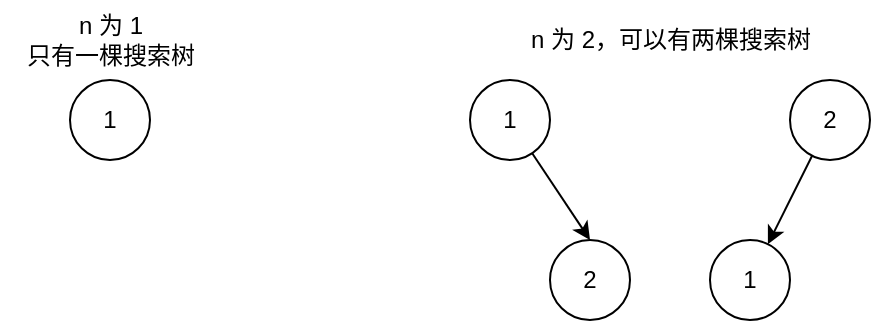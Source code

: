 <mxfile version="24.7.17">
  <diagram name="第 1 页" id="yxMCh0i04CHz17rFUPLQ">
    <mxGraphModel dx="954" dy="727" grid="1" gridSize="10" guides="1" tooltips="1" connect="1" arrows="1" fold="1" page="1" pageScale="1" pageWidth="827" pageHeight="1169" math="0" shadow="0">
      <root>
        <mxCell id="0" />
        <mxCell id="1" parent="0" />
        <mxCell id="feqDPU6I-O4rhHQ7q0ra-1" value="1" style="ellipse;whiteSpace=wrap;html=1;aspect=fixed;" vertex="1" parent="1">
          <mxGeometry x="240" y="200" width="40" height="40" as="geometry" />
        </mxCell>
        <mxCell id="feqDPU6I-O4rhHQ7q0ra-2" value="n 为 1&lt;div&gt;只有一棵搜索树&lt;/div&gt;" style="text;html=1;align=center;verticalAlign=middle;resizable=0;points=[];autosize=1;strokeColor=none;fillColor=none;" vertex="1" parent="1">
          <mxGeometry x="205" y="160" width="110" height="40" as="geometry" />
        </mxCell>
        <mxCell id="feqDPU6I-O4rhHQ7q0ra-9" style="rounded=0;orthogonalLoop=1;jettySize=auto;html=1;entryX=0.5;entryY=0;entryDx=0;entryDy=0;" edge="1" parent="1" source="feqDPU6I-O4rhHQ7q0ra-3" target="feqDPU6I-O4rhHQ7q0ra-4">
          <mxGeometry relative="1" as="geometry" />
        </mxCell>
        <mxCell id="feqDPU6I-O4rhHQ7q0ra-3" value="1" style="ellipse;whiteSpace=wrap;html=1;aspect=fixed;" vertex="1" parent="1">
          <mxGeometry x="440" y="200" width="40" height="40" as="geometry" />
        </mxCell>
        <mxCell id="feqDPU6I-O4rhHQ7q0ra-4" value="2" style="ellipse;whiteSpace=wrap;html=1;aspect=fixed;" vertex="1" parent="1">
          <mxGeometry x="480" y="280" width="40" height="40" as="geometry" />
        </mxCell>
        <mxCell id="feqDPU6I-O4rhHQ7q0ra-5" value="1" style="ellipse;whiteSpace=wrap;html=1;aspect=fixed;" vertex="1" parent="1">
          <mxGeometry x="560" y="280" width="40" height="40" as="geometry" />
        </mxCell>
        <mxCell id="feqDPU6I-O4rhHQ7q0ra-8" style="rounded=0;orthogonalLoop=1;jettySize=auto;html=1;" edge="1" parent="1" source="feqDPU6I-O4rhHQ7q0ra-6" target="feqDPU6I-O4rhHQ7q0ra-5">
          <mxGeometry relative="1" as="geometry" />
        </mxCell>
        <mxCell id="feqDPU6I-O4rhHQ7q0ra-6" value="2" style="ellipse;whiteSpace=wrap;html=1;aspect=fixed;" vertex="1" parent="1">
          <mxGeometry x="600" y="200" width="40" height="40" as="geometry" />
        </mxCell>
        <mxCell id="feqDPU6I-O4rhHQ7q0ra-10" value="n 为 2，可以有两棵搜索树" style="text;html=1;align=center;verticalAlign=middle;resizable=0;points=[];autosize=1;strokeColor=none;fillColor=none;" vertex="1" parent="1">
          <mxGeometry x="460" y="165" width="160" height="30" as="geometry" />
        </mxCell>
      </root>
    </mxGraphModel>
  </diagram>
</mxfile>
